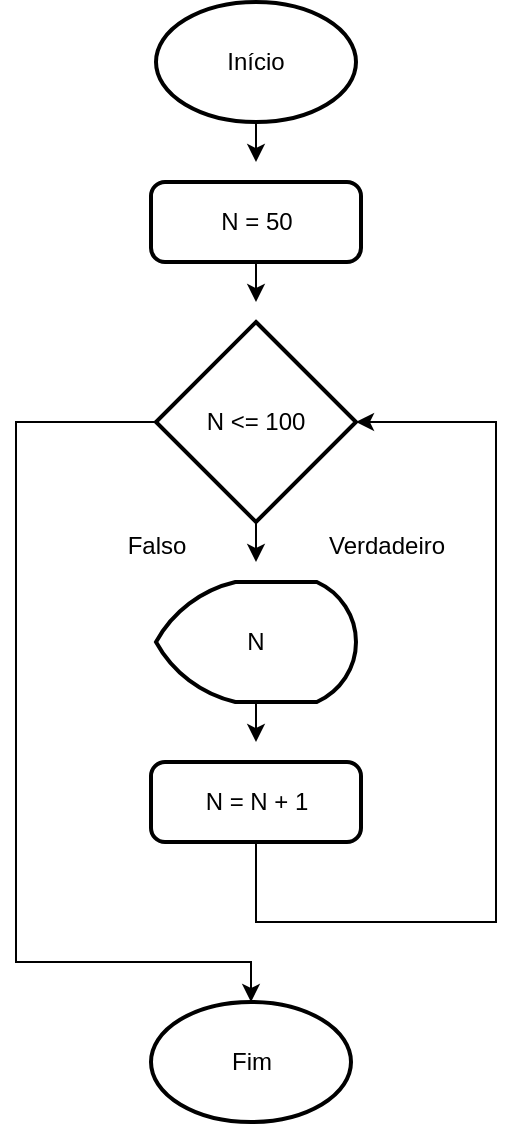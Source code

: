 <mxfile version="12.6.5" type="device"><diagram id="5Uo8kaVexNQ303FjVNvZ" name="Página-1"><mxGraphModel dx="541" dy="956" grid="1" gridSize="10" guides="1" tooltips="1" connect="1" arrows="1" fold="1" page="1" pageScale="1" pageWidth="827" pageHeight="1169" math="0" shadow="0"><root><mxCell id="0"/><mxCell id="1" parent="0"/><mxCell id="qm_XOfoMMh7jR6LVdLus-5" style="edgeStyle=orthogonalEdgeStyle;rounded=0;orthogonalLoop=1;jettySize=auto;html=1;" edge="1" parent="1" source="qm_XOfoMMh7jR6LVdLus-1"><mxGeometry relative="1" as="geometry"><mxPoint x="320" y="100" as="targetPoint"/></mxGeometry></mxCell><mxCell id="qm_XOfoMMh7jR6LVdLus-1" value="Início" style="strokeWidth=2;html=1;shape=mxgraph.flowchart.start_1;whiteSpace=wrap;" vertex="1" parent="1"><mxGeometry x="270" y="20" width="100" height="60" as="geometry"/></mxCell><mxCell id="qm_XOfoMMh7jR6LVdLus-7" style="edgeStyle=orthogonalEdgeStyle;rounded=0;orthogonalLoop=1;jettySize=auto;html=1;" edge="1" parent="1" source="qm_XOfoMMh7jR6LVdLus-4"><mxGeometry relative="1" as="geometry"><mxPoint x="320" y="170" as="targetPoint"/></mxGeometry></mxCell><mxCell id="qm_XOfoMMh7jR6LVdLus-4" value="N = 50" style="rounded=1;whiteSpace=wrap;html=1;absoluteArcSize=1;arcSize=14;strokeWidth=2;" vertex="1" parent="1"><mxGeometry x="267.5" y="110" width="105" height="40" as="geometry"/></mxCell><mxCell id="qm_XOfoMMh7jR6LVdLus-9" value="Fim" style="strokeWidth=2;html=1;shape=mxgraph.flowchart.start_1;whiteSpace=wrap;" vertex="1" parent="1"><mxGeometry x="267.5" y="520" width="100" height="60" as="geometry"/></mxCell><mxCell id="qm_XOfoMMh7jR6LVdLus-14" style="edgeStyle=orthogonalEdgeStyle;rounded=0;orthogonalLoop=1;jettySize=auto;html=1;" edge="1" parent="1" source="qm_XOfoMMh7jR6LVdLus-12"><mxGeometry relative="1" as="geometry"><mxPoint x="320" y="300" as="targetPoint"/></mxGeometry></mxCell><mxCell id="qm_XOfoMMh7jR6LVdLus-21" style="edgeStyle=orthogonalEdgeStyle;rounded=0;orthogonalLoop=1;jettySize=auto;html=1;entryX=0.5;entryY=0;entryDx=0;entryDy=0;entryPerimeter=0;" edge="1" parent="1" source="qm_XOfoMMh7jR6LVdLus-12" target="qm_XOfoMMh7jR6LVdLus-9"><mxGeometry relative="1" as="geometry"><Array as="points"><mxPoint x="200" y="230"/><mxPoint x="200" y="500"/><mxPoint x="317" y="500"/></Array></mxGeometry></mxCell><mxCell id="qm_XOfoMMh7jR6LVdLus-12" value="N &amp;lt;= 100" style="strokeWidth=2;html=1;shape=mxgraph.flowchart.decision;whiteSpace=wrap;" vertex="1" parent="1"><mxGeometry x="270" y="180" width="100" height="100" as="geometry"/></mxCell><mxCell id="qm_XOfoMMh7jR6LVdLus-18" style="edgeStyle=orthogonalEdgeStyle;rounded=0;orthogonalLoop=1;jettySize=auto;html=1;" edge="1" parent="1" source="qm_XOfoMMh7jR6LVdLus-13"><mxGeometry relative="1" as="geometry"><mxPoint x="320" y="390" as="targetPoint"/></mxGeometry></mxCell><mxCell id="qm_XOfoMMh7jR6LVdLus-13" value="N" style="strokeWidth=2;html=1;shape=mxgraph.flowchart.display;whiteSpace=wrap;" vertex="1" parent="1"><mxGeometry x="270" y="310" width="100" height="60" as="geometry"/></mxCell><mxCell id="qm_XOfoMMh7jR6LVdLus-15" value="Verdadeiro" style="text;html=1;align=center;verticalAlign=middle;resizable=0;points=[];autosize=1;" vertex="1" parent="1"><mxGeometry x="350" y="282" width="70" height="20" as="geometry"/></mxCell><mxCell id="qm_XOfoMMh7jR6LVdLus-19" style="edgeStyle=orthogonalEdgeStyle;rounded=0;orthogonalLoop=1;jettySize=auto;html=1;entryX=1;entryY=0.5;entryDx=0;entryDy=0;entryPerimeter=0;" edge="1" parent="1" source="qm_XOfoMMh7jR6LVdLus-17" target="qm_XOfoMMh7jR6LVdLus-12"><mxGeometry relative="1" as="geometry"><Array as="points"><mxPoint x="320" y="480"/><mxPoint x="440" y="480"/><mxPoint x="440" y="230"/></Array></mxGeometry></mxCell><mxCell id="qm_XOfoMMh7jR6LVdLus-17" value="N = N + 1" style="rounded=1;whiteSpace=wrap;html=1;absoluteArcSize=1;arcSize=14;strokeWidth=2;" vertex="1" parent="1"><mxGeometry x="267.5" y="400" width="105" height="40" as="geometry"/></mxCell><mxCell id="qm_XOfoMMh7jR6LVdLus-22" value="Falso" style="text;html=1;align=center;verticalAlign=middle;resizable=0;points=[];autosize=1;" vertex="1" parent="1"><mxGeometry x="250" y="282" width="40" height="20" as="geometry"/></mxCell></root></mxGraphModel></diagram></mxfile>
